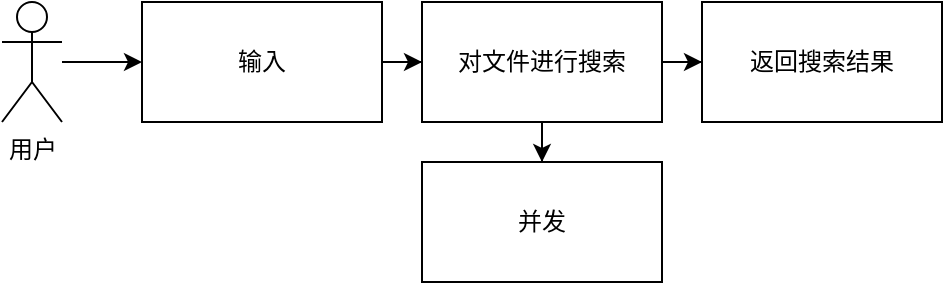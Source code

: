 <mxfile version="20.7.4" type="device"><diagram id="HpKnUapWWgr-gLw6nl_G" name="第 1 页"><mxGraphModel dx="1098" dy="828" grid="1" gridSize="10" guides="1" tooltips="1" connect="1" arrows="1" fold="1" page="1" pageScale="1" pageWidth="827" pageHeight="1169" math="0" shadow="0"><root><mxCell id="0"/><mxCell id="1" parent="0"/><mxCell id="39wyaCPHKBMkeyej2xMw-9" value="" style="edgeStyle=orthogonalEdgeStyle;rounded=0;orthogonalLoop=1;jettySize=auto;html=1;" edge="1" parent="1" source="39wyaCPHKBMkeyej2xMw-2" target="39wyaCPHKBMkeyej2xMw-5"><mxGeometry relative="1" as="geometry"/></mxCell><mxCell id="39wyaCPHKBMkeyej2xMw-2" value="用户" style="shape=umlActor;verticalLabelPosition=bottom;verticalAlign=top;html=1;outlineConnect=0;" vertex="1" parent="1"><mxGeometry x="150" y="460" width="30" height="60" as="geometry"/></mxCell><mxCell id="39wyaCPHKBMkeyej2xMw-10" value="" style="edgeStyle=orthogonalEdgeStyle;rounded=0;orthogonalLoop=1;jettySize=auto;html=1;" edge="1" parent="1" source="39wyaCPHKBMkeyej2xMw-5" target="39wyaCPHKBMkeyej2xMw-6"><mxGeometry relative="1" as="geometry"/></mxCell><mxCell id="39wyaCPHKBMkeyej2xMw-5" value="输入" style="rounded=0;whiteSpace=wrap;html=1;" vertex="1" parent="1"><mxGeometry x="220" y="460" width="120" height="60" as="geometry"/></mxCell><mxCell id="39wyaCPHKBMkeyej2xMw-11" value="" style="edgeStyle=orthogonalEdgeStyle;rounded=0;orthogonalLoop=1;jettySize=auto;html=1;" edge="1" parent="1" source="39wyaCPHKBMkeyej2xMw-6" target="39wyaCPHKBMkeyej2xMw-8"><mxGeometry relative="1" as="geometry"/></mxCell><mxCell id="39wyaCPHKBMkeyej2xMw-13" value="" style="edgeStyle=orthogonalEdgeStyle;rounded=0;orthogonalLoop=1;jettySize=auto;html=1;" edge="1" parent="1" source="39wyaCPHKBMkeyej2xMw-6" target="39wyaCPHKBMkeyej2xMw-12"><mxGeometry relative="1" as="geometry"/></mxCell><mxCell id="39wyaCPHKBMkeyej2xMw-6" value="对文件进行搜索" style="rounded=0;whiteSpace=wrap;html=1;" vertex="1" parent="1"><mxGeometry x="360" y="460" width="120" height="60" as="geometry"/></mxCell><mxCell id="39wyaCPHKBMkeyej2xMw-8" value="返回搜索结果" style="rounded=0;whiteSpace=wrap;html=1;" vertex="1" parent="1"><mxGeometry x="500" y="460" width="120" height="60" as="geometry"/></mxCell><mxCell id="39wyaCPHKBMkeyej2xMw-12" value="并发" style="whiteSpace=wrap;html=1;rounded=0;" vertex="1" parent="1"><mxGeometry x="360" y="540" width="120" height="60" as="geometry"/></mxCell></root></mxGraphModel></diagram></mxfile>